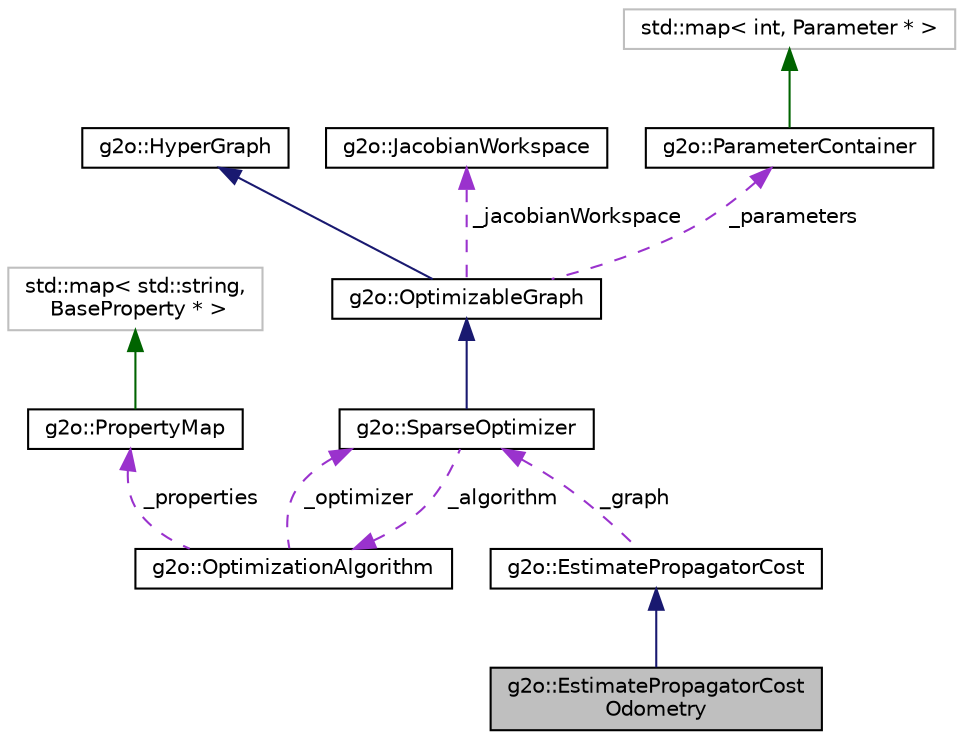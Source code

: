 digraph "g2o::EstimatePropagatorCostOdometry"
{
  edge [fontname="Helvetica",fontsize="10",labelfontname="Helvetica",labelfontsize="10"];
  node [fontname="Helvetica",fontsize="10",shape=record];
  Node1 [label="g2o::EstimatePropagatorCost\lOdometry",height=0.2,width=0.4,color="black", fillcolor="grey75", style="filled", fontcolor="black"];
  Node2 -> Node1 [dir="back",color="midnightblue",fontsize="10",style="solid"];
  Node2 [label="g2o::EstimatePropagatorCost",height=0.2,width=0.4,color="black", fillcolor="white", style="filled",URL="$classg2o_1_1EstimatePropagatorCost.html",tooltip="cost for traversing along active edges in the optimizer "];
  Node3 -> Node2 [dir="back",color="darkorchid3",fontsize="10",style="dashed",label=" _graph" ];
  Node3 [label="g2o::SparseOptimizer",height=0.2,width=0.4,color="black", fillcolor="white", style="filled",URL="$classg2o_1_1SparseOptimizer.html"];
  Node4 -> Node3 [dir="back",color="midnightblue",fontsize="10",style="solid"];
  Node4 [label="g2o::OptimizableGraph",height=0.2,width=0.4,color="black", fillcolor="white", style="filled",URL="$structg2o_1_1OptimizableGraph.html"];
  Node5 -> Node4 [dir="back",color="midnightblue",fontsize="10",style="solid"];
  Node5 [label="g2o::HyperGraph",height=0.2,width=0.4,color="black", fillcolor="white", style="filled",URL="$classg2o_1_1HyperGraph.html"];
  Node6 -> Node4 [dir="back",color="darkorchid3",fontsize="10",style="dashed",label=" _jacobianWorkspace" ];
  Node6 [label="g2o::JacobianWorkspace",height=0.2,width=0.4,color="black", fillcolor="white", style="filled",URL="$classg2o_1_1JacobianWorkspace.html",tooltip="provide memory workspace for computing the Jacobians "];
  Node7 -> Node4 [dir="back",color="darkorchid3",fontsize="10",style="dashed",label=" _parameters" ];
  Node7 [label="g2o::ParameterContainer",height=0.2,width=0.4,color="black", fillcolor="white", style="filled",URL="$classg2o_1_1ParameterContainer.html",tooltip="map id to parameters "];
  Node8 -> Node7 [dir="back",color="darkgreen",fontsize="10",style="solid"];
  Node8 [label="std::map\< int, Parameter * \>",height=0.2,width=0.4,color="grey75", fillcolor="white", style="filled"];
  Node9 -> Node3 [dir="back",color="darkorchid3",fontsize="10",style="dashed",label=" _algorithm" ];
  Node9 [label="g2o::OptimizationAlgorithm",height=0.2,width=0.4,color="black", fillcolor="white", style="filled",URL="$classg2o_1_1OptimizationAlgorithm.html",tooltip="Generic interface for a non-linear solver operating on a graph. "];
  Node10 -> Node9 [dir="back",color="darkorchid3",fontsize="10",style="dashed",label=" _properties" ];
  Node10 [label="g2o::PropertyMap",height=0.2,width=0.4,color="black", fillcolor="white", style="filled",URL="$classg2o_1_1PropertyMap.html",tooltip="a collection of properties mapping from name to the property itself "];
  Node11 -> Node10 [dir="back",color="darkgreen",fontsize="10",style="solid"];
  Node11 [label="std::map\< std::string,\l BaseProperty * \>",height=0.2,width=0.4,color="grey75", fillcolor="white", style="filled"];
  Node3 -> Node9 [dir="back",color="darkorchid3",fontsize="10",style="dashed",label=" _optimizer" ];
}
